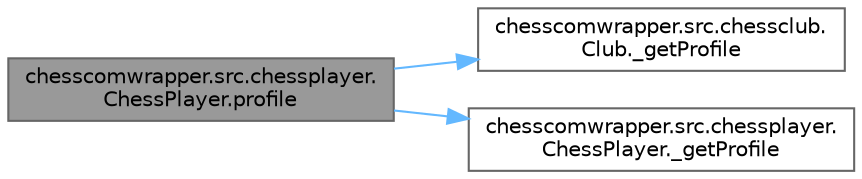 digraph "chesscomwrapper.src.chessplayer.ChessPlayer.profile"
{
 // LATEX_PDF_SIZE
  bgcolor="transparent";
  edge [fontname=Helvetica,fontsize=10,labelfontname=Helvetica,labelfontsize=10];
  node [fontname=Helvetica,fontsize=10,shape=box,height=0.2,width=0.4];
  rankdir="LR";
  Node1 [label="chesscomwrapper.src.chessplayer.\lChessPlayer.profile",height=0.2,width=0.4,color="gray40", fillcolor="grey60", style="filled", fontcolor="black",tooltip="the profile informations of the player"];
  Node1 -> Node2 [color="steelblue1",style="solid"];
  Node2 [label="chesscomwrapper.src.chessclub.\lClub._getProfile",height=0.2,width=0.4,color="grey40", fillcolor="white", style="filled",URL="$classchesscomwrapper_1_1src_1_1chessclub_1_1_club.html#a5a49048dcabe447a12603c7fd45b0ae3",tooltip=" "];
  Node1 -> Node3 [color="steelblue1",style="solid"];
  Node3 [label="chesscomwrapper.src.chessplayer.\lChessPlayer._getProfile",height=0.2,width=0.4,color="grey40", fillcolor="white", style="filled",URL="$classchesscomwrapper_1_1src_1_1chessplayer_1_1_chess_player.html#a59744d103761ec56f593843ca7d0312e",tooltip=" "];
}
